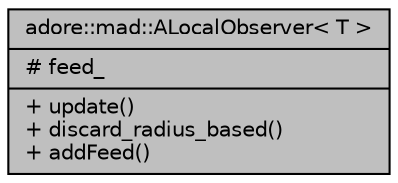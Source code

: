digraph "adore::mad::ALocalObserver&lt; T &gt;"
{
 // LATEX_PDF_SIZE
  edge [fontname="Helvetica",fontsize="10",labelfontname="Helvetica",labelfontsize="10"];
  node [fontname="Helvetica",fontsize="10",shape=record];
  Node1 [label="{adore::mad::ALocalObserver\< T \>\n|# feed_\l|+ update()\l+ discard_radius_based()\l+ addFeed()\l}",height=0.2,width=0.4,color="black", fillcolor="grey75", style="filled", fontcolor="black",tooltip="Observer pattern to manage feed data in a storage class."];
}
